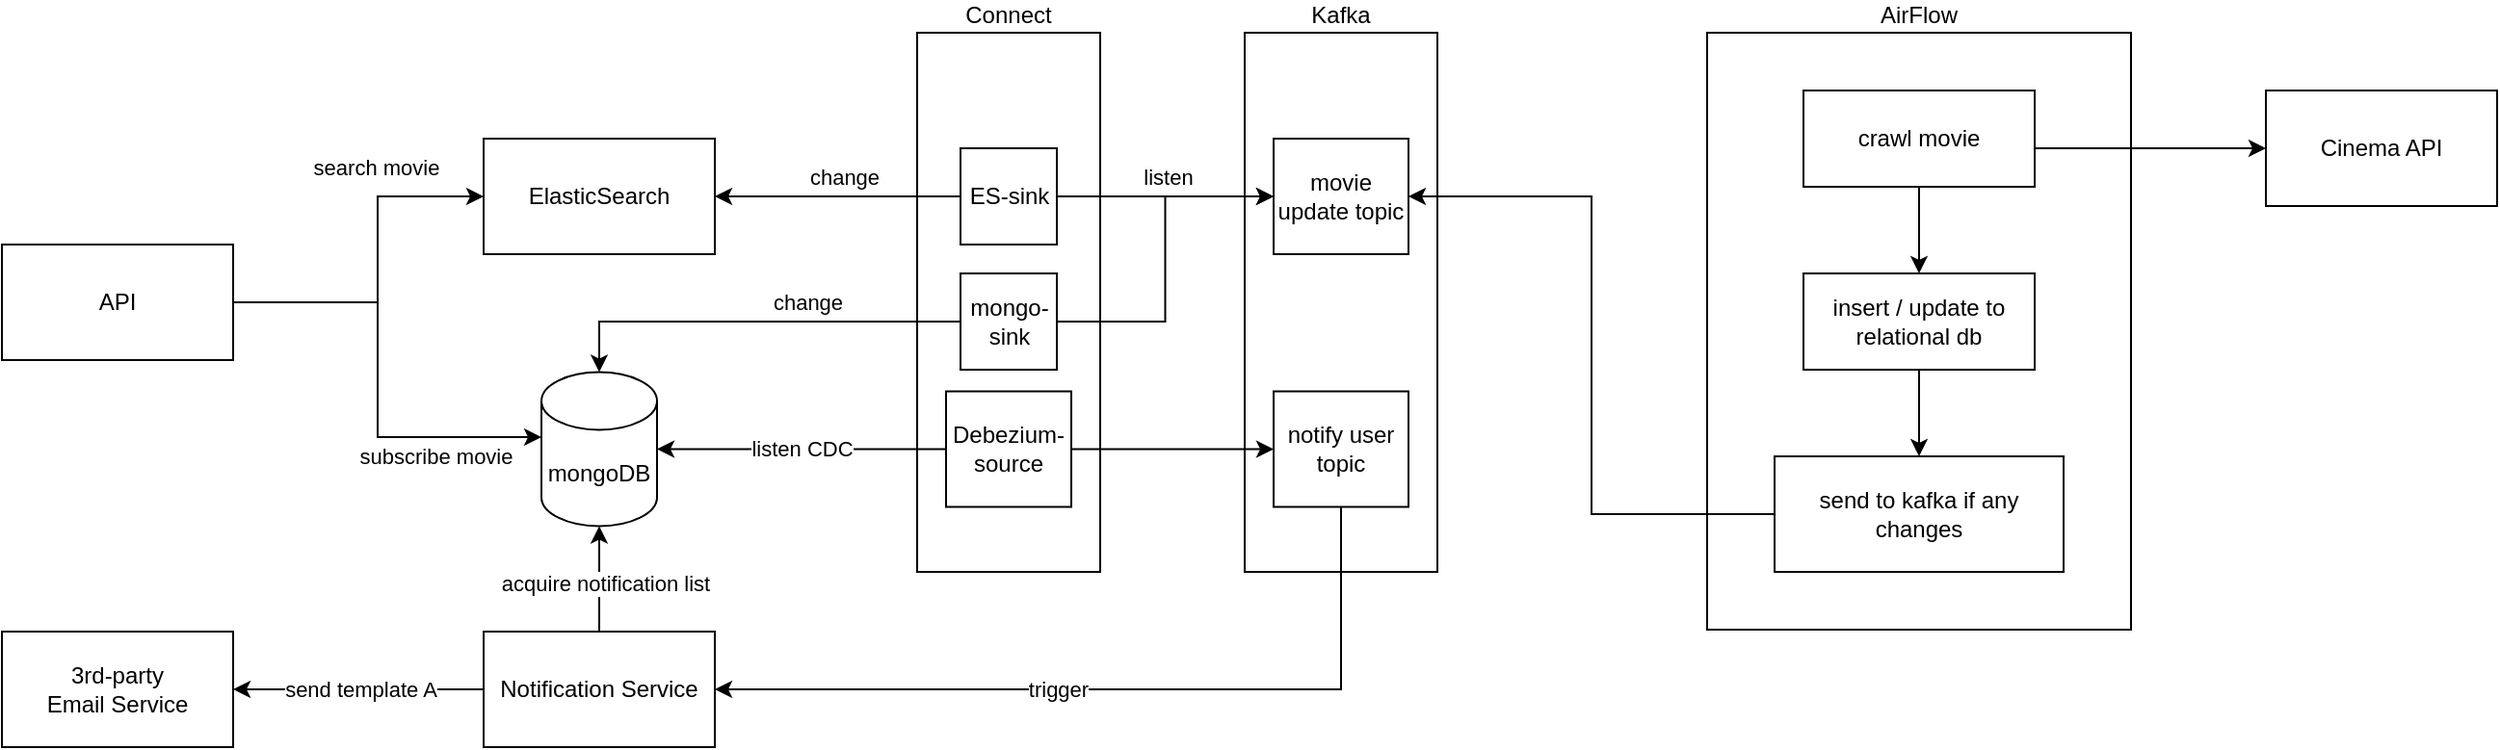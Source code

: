 <mxfile version="20.5.3" type="embed"><diagram id="FWjMxUcO8xdOPy5QttPL" name="Page-1"><mxGraphModel dx="1980" dy="761" grid="1" gridSize="10" guides="1" tooltips="1" connect="1" arrows="1" fold="1" page="1" pageScale="1" pageWidth="850" pageHeight="1100" math="0" shadow="0"><root><mxCell id="0"/><mxCell id="1" parent="0"/><mxCell id="6" value="AirFlow" style="rounded=0;whiteSpace=wrap;html=1;labelPosition=center;verticalLabelPosition=top;align=center;verticalAlign=bottom;" parent="1" vertex="1"><mxGeometry x="460" y="190" width="220" height="310" as="geometry"/></mxCell><mxCell id="2" value="Kafka" style="rounded=0;whiteSpace=wrap;html=1;labelPosition=center;verticalLabelPosition=top;align=center;verticalAlign=bottom;" parent="1" vertex="1"><mxGeometry x="220" y="190" width="100" height="280" as="geometry"/></mxCell><mxCell id="72" style="edgeStyle=orthogonalEdgeStyle;rounded=0;orthogonalLoop=1;jettySize=auto;html=1;entryX=0;entryY=0.5;entryDx=0;entryDy=0;" parent="1" source="3" target="7" edge="1"><mxGeometry relative="1" as="geometry"><Array as="points"><mxPoint x="650" y="250"/><mxPoint x="650" y="250"/></Array></mxGeometry></mxCell><mxCell id="102" style="edgeStyle=orthogonalEdgeStyle;rounded=0;orthogonalLoop=1;jettySize=auto;html=1;" parent="1" source="3" target="101" edge="1"><mxGeometry relative="1" as="geometry"/></mxCell><mxCell id="3" value="crawl movie" style="rounded=0;whiteSpace=wrap;html=1;labelPosition=center;verticalLabelPosition=middle;align=center;verticalAlign=middle;" parent="1" vertex="1"><mxGeometry x="510" y="220" width="120" height="50" as="geometry"/></mxCell><mxCell id="4" value="ElasticSearch" style="rounded=0;whiteSpace=wrap;html=1;" parent="1" vertex="1"><mxGeometry x="-175" y="245" width="120" height="60" as="geometry"/></mxCell><mxCell id="7" value="Cinema API" style="rounded=0;whiteSpace=wrap;html=1;" parent="1" vertex="1"><mxGeometry x="750" y="220" width="120" height="60" as="geometry"/></mxCell><mxCell id="14" style="edgeStyle=orthogonalEdgeStyle;rounded=0;orthogonalLoop=1;jettySize=auto;html=1;" parent="1" source="12" target="51" edge="1"><mxGeometry relative="1" as="geometry"><mxPoint x="-175" y="407.5" as="targetPoint"/><Array as="points"><mxPoint x="-230" y="330"/><mxPoint x="-230" y="400"/></Array></mxGeometry></mxCell><mxCell id="19" value="subscribe movie" style="edgeLabel;html=1;align=center;verticalAlign=middle;resizable=0;points=[];" parent="14" vertex="1" connectable="0"><mxGeometry x="0.454" y="-2" relative="1" as="geometry"><mxPoint x="8" y="8" as="offset"/></mxGeometry></mxCell><mxCell id="90" style="edgeStyle=orthogonalEdgeStyle;rounded=0;orthogonalLoop=1;jettySize=auto;html=1;entryX=0;entryY=0.5;entryDx=0;entryDy=0;" parent="1" source="12" target="4" edge="1"><mxGeometry relative="1" as="geometry"><Array as="points"><mxPoint x="-230" y="330"/><mxPoint x="-230" y="275"/></Array></mxGeometry></mxCell><mxCell id="91" value="search movie" style="edgeLabel;html=1;align=center;verticalAlign=middle;resizable=0;points=[];" parent="90" vertex="1" connectable="0"><mxGeometry x="0.578" y="-1" relative="1" as="geometry"><mxPoint x="-17" y="-16" as="offset"/></mxGeometry></mxCell><mxCell id="12" value="API" style="rounded=0;whiteSpace=wrap;html=1;" parent="1" vertex="1"><mxGeometry x="-425" y="300" width="120" height="60" as="geometry"/></mxCell><mxCell id="54" style="edgeStyle=orthogonalEdgeStyle;rounded=0;orthogonalLoop=1;jettySize=auto;html=1;" parent="1" source="15" target="51" edge="1"><mxGeometry relative="1" as="geometry"/></mxCell><mxCell id="97" value="acquire notification list" style="edgeLabel;html=1;align=center;verticalAlign=middle;resizable=0;points=[];" parent="54" vertex="1" connectable="0"><mxGeometry x="-0.093" y="-3" relative="1" as="geometry"><mxPoint as="offset"/></mxGeometry></mxCell><mxCell id="107" style="edgeStyle=orthogonalEdgeStyle;rounded=0;orthogonalLoop=1;jettySize=auto;html=1;entryX=1;entryY=0.5;entryDx=0;entryDy=0;" parent="1" source="15" target="106" edge="1"><mxGeometry relative="1" as="geometry"/></mxCell><mxCell id="108" value="send template A" style="edgeLabel;html=1;align=center;verticalAlign=middle;resizable=0;points=[];" parent="107" vertex="1" connectable="0"><mxGeometry x="0.097" y="-3" relative="1" as="geometry"><mxPoint x="7" y="3" as="offset"/></mxGeometry></mxCell><mxCell id="15" value="Notification Service" style="rounded=0;whiteSpace=wrap;html=1;" parent="1" vertex="1"><mxGeometry x="-175" y="501" width="120" height="60" as="geometry"/></mxCell><mxCell id="20" value="Connect" style="rounded=0;whiteSpace=wrap;html=1;labelPosition=center;verticalLabelPosition=top;align=center;verticalAlign=bottom;" parent="1" vertex="1"><mxGeometry x="50" y="190" width="95" height="280" as="geometry"/></mxCell><mxCell id="24" style="edgeStyle=orthogonalEdgeStyle;rounded=0;orthogonalLoop=1;jettySize=auto;html=1;entryX=1;entryY=0.5;entryDx=0;entryDy=0;" parent="1" source="23" target="4" edge="1"><mxGeometry relative="1" as="geometry"/></mxCell><mxCell id="94" value="change" style="edgeLabel;html=1;align=center;verticalAlign=middle;resizable=0;points=[];" parent="24" vertex="1" connectable="0"><mxGeometry x="0.12" y="2" relative="1" as="geometry"><mxPoint x="11" y="-12" as="offset"/></mxGeometry></mxCell><mxCell id="28" style="edgeStyle=orthogonalEdgeStyle;rounded=0;orthogonalLoop=1;jettySize=auto;html=1;entryX=0;entryY=0.5;entryDx=0;entryDy=0;" parent="1" source="23" target="27" edge="1"><mxGeometry relative="1" as="geometry"/></mxCell><mxCell id="92" value="listen" style="edgeLabel;html=1;align=center;verticalAlign=middle;resizable=0;points=[];" parent="28" vertex="1" connectable="0"><mxGeometry x="-0.12" y="2" relative="1" as="geometry"><mxPoint x="8" y="-8" as="offset"/></mxGeometry></mxCell><mxCell id="23" value="ES-sink" style="rounded=0;whiteSpace=wrap;html=1;" parent="1" vertex="1"><mxGeometry x="72.5" y="250" width="50" height="50" as="geometry"/></mxCell><mxCell id="29" style="edgeStyle=orthogonalEdgeStyle;rounded=0;orthogonalLoop=1;jettySize=auto;html=1;entryX=0;entryY=0.5;entryDx=0;entryDy=0;" parent="1" source="25" target="27" edge="1"><mxGeometry relative="1" as="geometry"/></mxCell><mxCell id="83" style="edgeStyle=orthogonalEdgeStyle;rounded=0;orthogonalLoop=1;jettySize=auto;html=1;entryX=0.5;entryY=0;entryDx=0;entryDy=0;entryPerimeter=0;" parent="1" source="25" target="51" edge="1"><mxGeometry relative="1" as="geometry"/></mxCell><mxCell id="95" value="change" style="edgeLabel;html=1;align=center;verticalAlign=middle;resizable=0;points=[];" parent="83" vertex="1" connectable="0"><mxGeometry x="-0.255" y="-3" relative="1" as="geometry"><mxPoint y="-7" as="offset"/></mxGeometry></mxCell><mxCell id="25" value="mongo-sink" style="rounded=0;whiteSpace=wrap;html=1;" parent="1" vertex="1"><mxGeometry x="72.5" y="315" width="50" height="50" as="geometry"/></mxCell><mxCell id="27" value="movie update topic" style="rounded=0;whiteSpace=wrap;html=1;" parent="1" vertex="1"><mxGeometry x="235" y="245" width="70" height="60" as="geometry"/></mxCell><mxCell id="51" value="mongoDB" style="shape=cylinder3;whiteSpace=wrap;html=1;boundedLbl=1;backgroundOutline=1;size=15;" parent="1" vertex="1"><mxGeometry x="-145" y="366.25" width="60" height="80" as="geometry"/></mxCell><mxCell id="86" style="edgeStyle=orthogonalEdgeStyle;rounded=0;orthogonalLoop=1;jettySize=auto;html=1;entryX=0;entryY=0.5;entryDx=0;entryDy=0;" parent="1" source="78" target="80" edge="1"><mxGeometry relative="1" as="geometry"/></mxCell><mxCell id="93" value="listen CDC" style="edgeStyle=orthogonalEdgeStyle;rounded=0;orthogonalLoop=1;jettySize=auto;html=1;" parent="1" source="78" target="51" edge="1"><mxGeometry relative="1" as="geometry"/></mxCell><mxCell id="78" value="Debezium-source" style="rounded=0;whiteSpace=wrap;html=1;" parent="1" vertex="1"><mxGeometry x="65" y="376.25" width="65" height="60" as="geometry"/></mxCell><mxCell id="89" style="edgeStyle=orthogonalEdgeStyle;rounded=0;orthogonalLoop=1;jettySize=auto;html=1;entryX=1;entryY=0.5;entryDx=0;entryDy=0;" parent="1" source="80" target="15" edge="1"><mxGeometry relative="1" as="geometry"><Array as="points"><mxPoint x="270" y="531"/></Array></mxGeometry></mxCell><mxCell id="96" value="trigger" style="edgeLabel;html=1;align=center;verticalAlign=middle;resizable=0;points=[];" parent="89" vertex="1" connectable="0"><mxGeometry x="0.28" y="4" relative="1" as="geometry"><mxPoint x="26" y="-4" as="offset"/></mxGeometry></mxCell><mxCell id="80" value="notify user topic" style="rounded=0;whiteSpace=wrap;html=1;" parent="1" vertex="1"><mxGeometry x="235" y="376.25" width="70" height="60" as="geometry"/></mxCell><mxCell id="104" style="edgeStyle=orthogonalEdgeStyle;rounded=0;orthogonalLoop=1;jettySize=auto;html=1;entryX=0.5;entryY=0;entryDx=0;entryDy=0;" parent="1" source="101" target="103" edge="1"><mxGeometry relative="1" as="geometry"/></mxCell><mxCell id="101" value="insert / update to relational db" style="rounded=0;whiteSpace=wrap;html=1;labelPosition=center;verticalLabelPosition=middle;align=center;verticalAlign=middle;" parent="1" vertex="1"><mxGeometry x="510" y="315" width="120" height="50" as="geometry"/></mxCell><mxCell id="105" style="edgeStyle=orthogonalEdgeStyle;rounded=0;orthogonalLoop=1;jettySize=auto;html=1;entryX=1;entryY=0.5;entryDx=0;entryDy=0;" parent="1" source="103" target="27" edge="1"><mxGeometry relative="1" as="geometry"/></mxCell><mxCell id="103" value="send to kafka if any changes" style="rounded=0;whiteSpace=wrap;html=1;" parent="1" vertex="1"><mxGeometry x="495" y="410" width="150" height="60" as="geometry"/></mxCell><mxCell id="106" value="3rd-party&lt;br&gt;Email Service" style="rounded=0;whiteSpace=wrap;html=1;" parent="1" vertex="1"><mxGeometry x="-425" y="501" width="120" height="60" as="geometry"/></mxCell></root></mxGraphModel></diagram></mxfile>